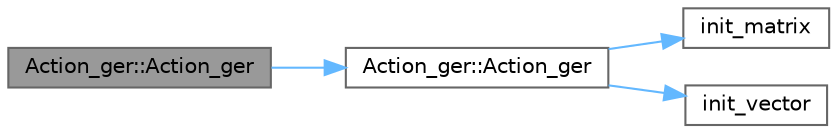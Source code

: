 digraph "Action_ger::Action_ger"
{
 // LATEX_PDF_SIZE
  bgcolor="transparent";
  edge [fontname=Helvetica,fontsize=10,labelfontname=Helvetica,labelfontsize=10];
  node [fontname=Helvetica,fontsize=10,shape=box,height=0.2,width=0.4];
  rankdir="LR";
  Node1 [id="Node000001",label="Action_ger::Action_ger",height=0.2,width=0.4,color="gray40", fillcolor="grey60", style="filled", fontcolor="black",tooltip=" "];
  Node1 -> Node2 [id="edge4_Node000001_Node000002",color="steelblue1",style="solid",tooltip=" "];
  Node2 [id="Node000002",label="Action_ger::Action_ger",height=0.2,width=0.4,color="grey40", fillcolor="white", style="filled",URL="$class_action__ger.html#a5e4baf1dd3cf3f776fa63461b8f7b168",tooltip=" "];
  Node2 -> Node3 [id="edge5_Node000002_Node000003",color="steelblue1",style="solid",tooltip=" "];
  Node3 [id="Node000003",label="init_matrix",height=0.2,width=0.4,color="grey40", fillcolor="white", style="filled",URL="$matrix_8hpp.html#a21bb302efd69cdbe9ecc131ea2413bf9",tooltip=" "];
  Node2 -> Node4 [id="edge6_Node000002_Node000004",color="steelblue1",style="solid",tooltip=" "];
  Node4 [id="Node000004",label="init_vector",height=0.2,width=0.4,color="grey40", fillcolor="white", style="filled",URL="$init__vector_8hh.html#a42209dd63068212cd700765986db05a1",tooltip=" "];
}
